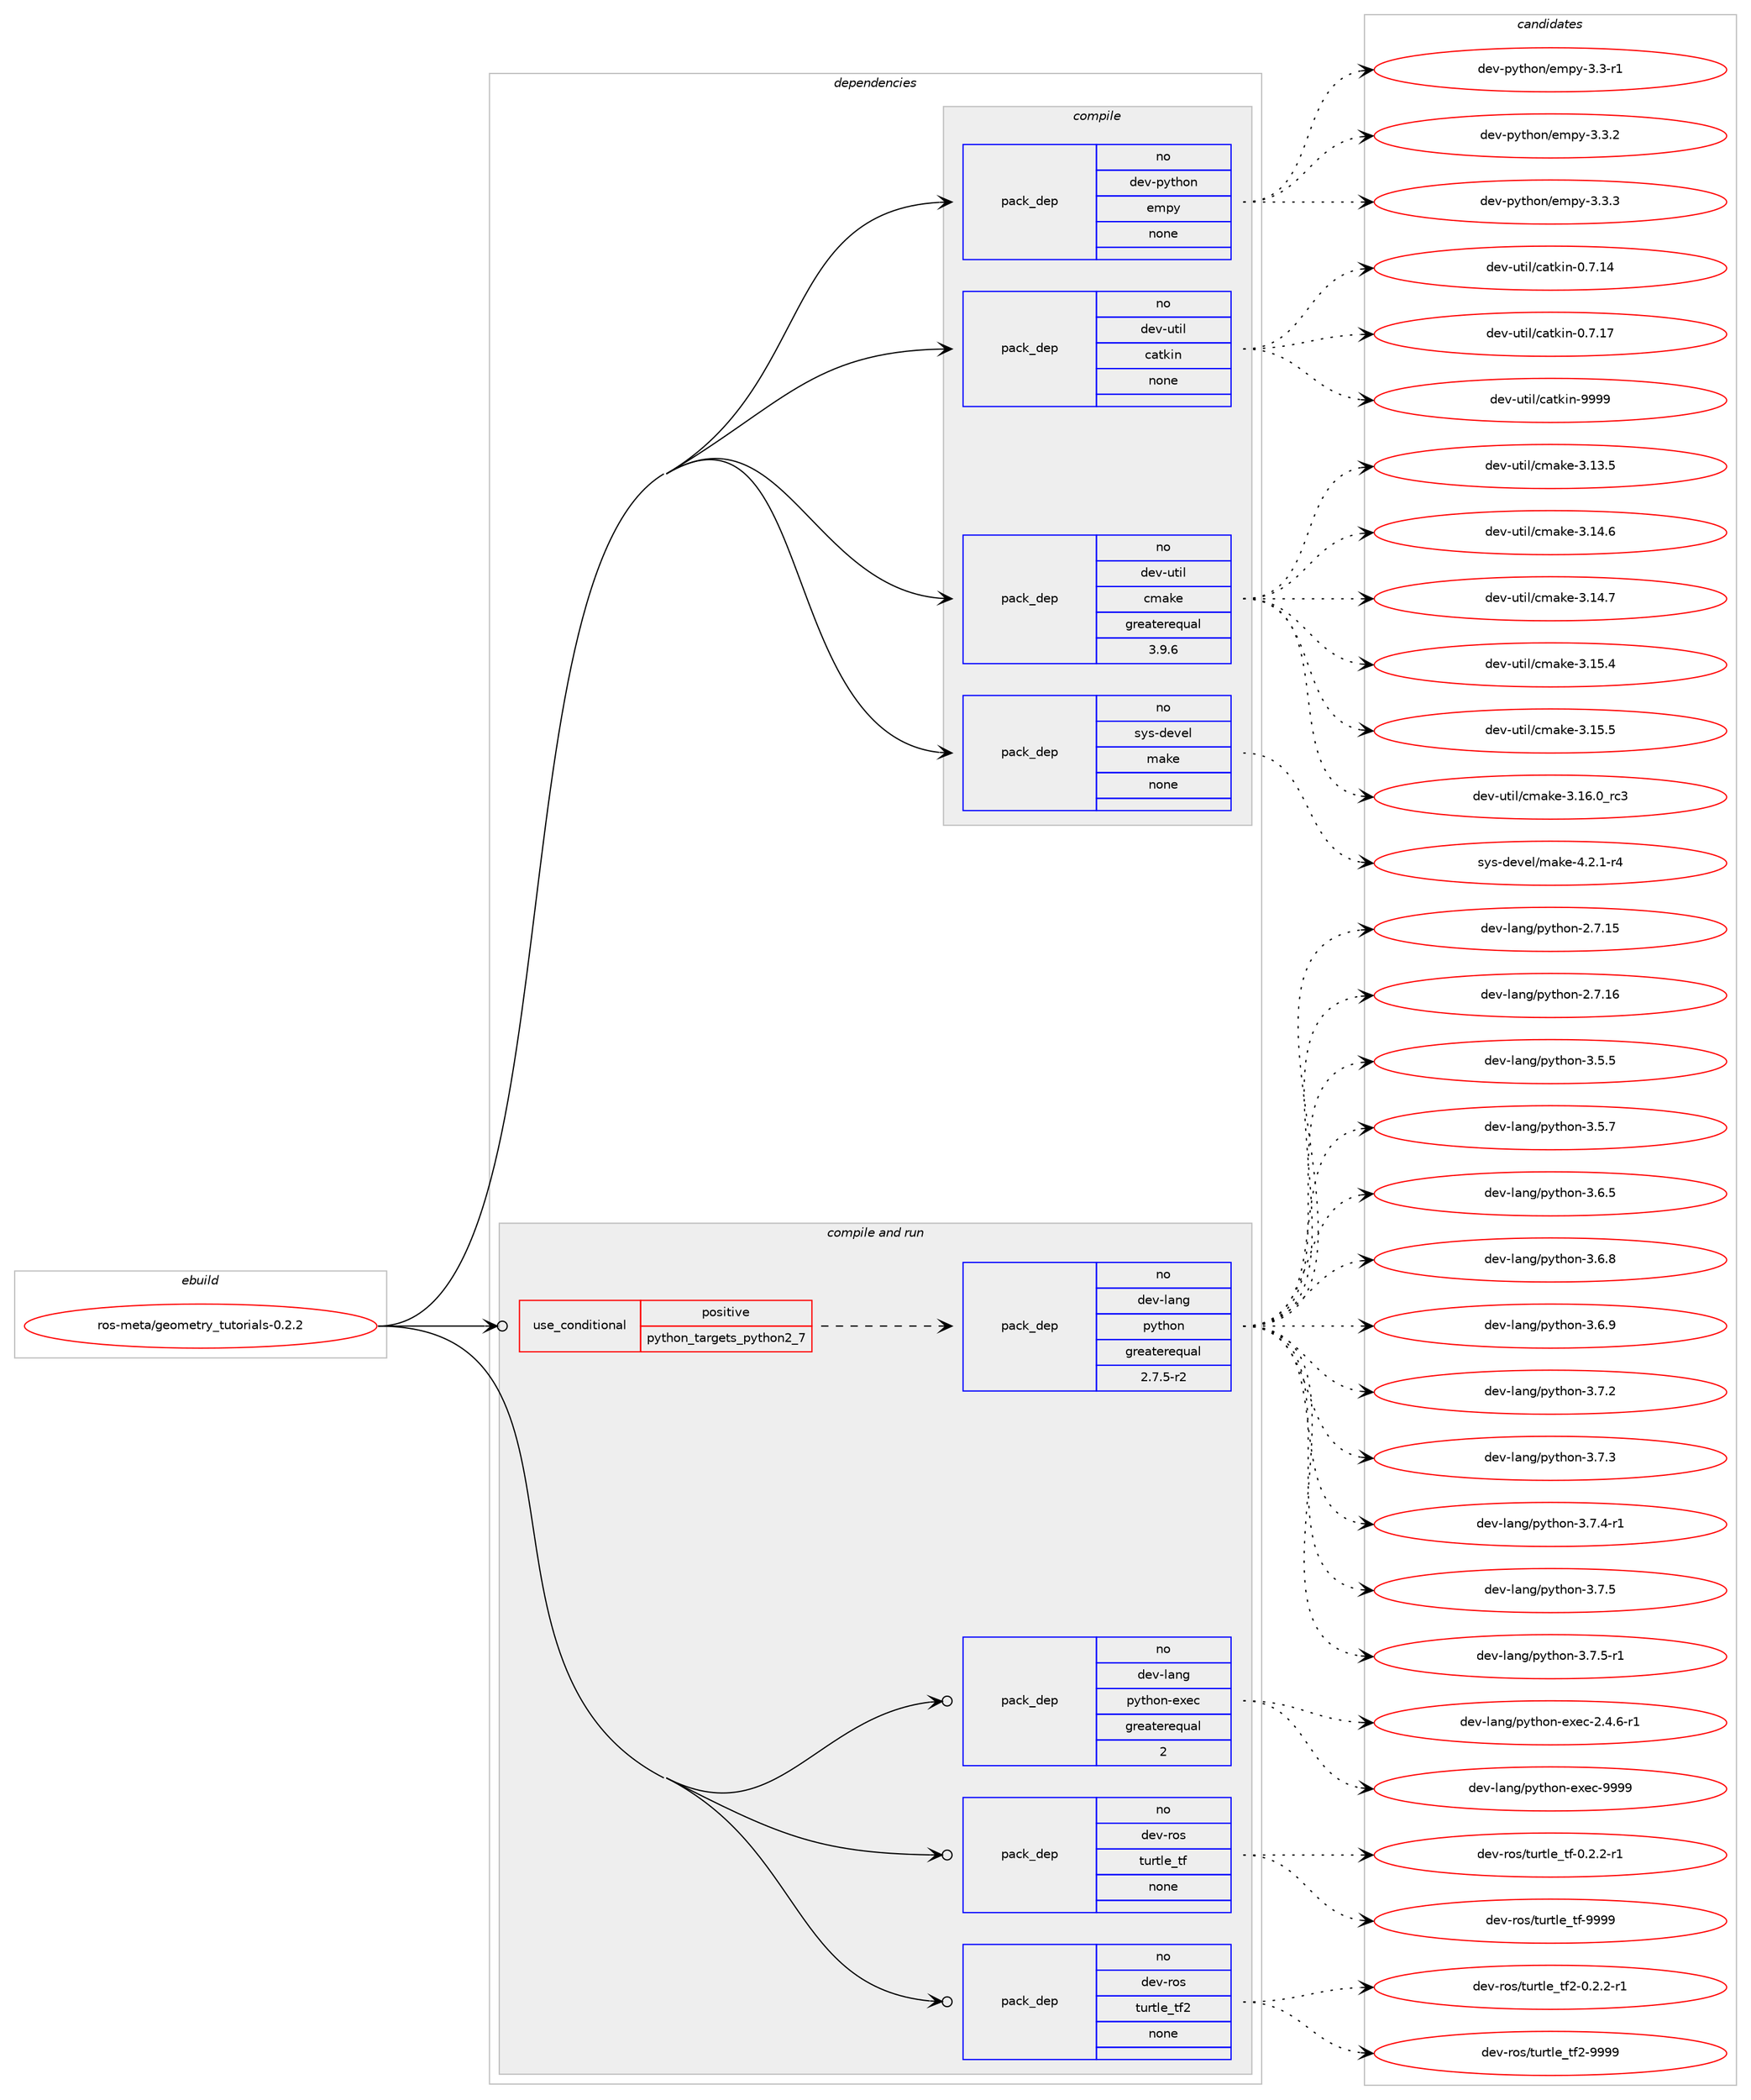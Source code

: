 digraph prolog {

# *************
# Graph options
# *************

newrank=true;
concentrate=true;
compound=true;
graph [rankdir=LR,fontname=Helvetica,fontsize=10,ranksep=1.5];#, ranksep=2.5, nodesep=0.2];
edge  [arrowhead=vee];
node  [fontname=Helvetica,fontsize=10];

# **********
# The ebuild
# **********

subgraph cluster_leftcol {
color=gray;
rank=same;
label=<<i>ebuild</i>>;
id [label="ros-meta/geometry_tutorials-0.2.2", color=red, width=4, href="../ros-meta/geometry_tutorials-0.2.2.svg"];
}

# ****************
# The dependencies
# ****************

subgraph cluster_midcol {
color=gray;
label=<<i>dependencies</i>>;
subgraph cluster_compile {
fillcolor="#eeeeee";
style=filled;
label=<<i>compile</i>>;
subgraph pack625456 {
dependency846755 [label=<<TABLE BORDER="0" CELLBORDER="1" CELLSPACING="0" CELLPADDING="4" WIDTH="220"><TR><TD ROWSPAN="6" CELLPADDING="30">pack_dep</TD></TR><TR><TD WIDTH="110">no</TD></TR><TR><TD>dev-python</TD></TR><TR><TD>empy</TD></TR><TR><TD>none</TD></TR><TR><TD></TD></TR></TABLE>>, shape=none, color=blue];
}
id:e -> dependency846755:w [weight=20,style="solid",arrowhead="vee"];
subgraph pack625457 {
dependency846756 [label=<<TABLE BORDER="0" CELLBORDER="1" CELLSPACING="0" CELLPADDING="4" WIDTH="220"><TR><TD ROWSPAN="6" CELLPADDING="30">pack_dep</TD></TR><TR><TD WIDTH="110">no</TD></TR><TR><TD>dev-util</TD></TR><TR><TD>catkin</TD></TR><TR><TD>none</TD></TR><TR><TD></TD></TR></TABLE>>, shape=none, color=blue];
}
id:e -> dependency846756:w [weight=20,style="solid",arrowhead="vee"];
subgraph pack625458 {
dependency846757 [label=<<TABLE BORDER="0" CELLBORDER="1" CELLSPACING="0" CELLPADDING="4" WIDTH="220"><TR><TD ROWSPAN="6" CELLPADDING="30">pack_dep</TD></TR><TR><TD WIDTH="110">no</TD></TR><TR><TD>dev-util</TD></TR><TR><TD>cmake</TD></TR><TR><TD>greaterequal</TD></TR><TR><TD>3.9.6</TD></TR></TABLE>>, shape=none, color=blue];
}
id:e -> dependency846757:w [weight=20,style="solid",arrowhead="vee"];
subgraph pack625459 {
dependency846758 [label=<<TABLE BORDER="0" CELLBORDER="1" CELLSPACING="0" CELLPADDING="4" WIDTH="220"><TR><TD ROWSPAN="6" CELLPADDING="30">pack_dep</TD></TR><TR><TD WIDTH="110">no</TD></TR><TR><TD>sys-devel</TD></TR><TR><TD>make</TD></TR><TR><TD>none</TD></TR><TR><TD></TD></TR></TABLE>>, shape=none, color=blue];
}
id:e -> dependency846758:w [weight=20,style="solid",arrowhead="vee"];
}
subgraph cluster_compileandrun {
fillcolor="#eeeeee";
style=filled;
label=<<i>compile and run</i>>;
subgraph cond206365 {
dependency846759 [label=<<TABLE BORDER="0" CELLBORDER="1" CELLSPACING="0" CELLPADDING="4"><TR><TD ROWSPAN="3" CELLPADDING="10">use_conditional</TD></TR><TR><TD>positive</TD></TR><TR><TD>python_targets_python2_7</TD></TR></TABLE>>, shape=none, color=red];
subgraph pack625460 {
dependency846760 [label=<<TABLE BORDER="0" CELLBORDER="1" CELLSPACING="0" CELLPADDING="4" WIDTH="220"><TR><TD ROWSPAN="6" CELLPADDING="30">pack_dep</TD></TR><TR><TD WIDTH="110">no</TD></TR><TR><TD>dev-lang</TD></TR><TR><TD>python</TD></TR><TR><TD>greaterequal</TD></TR><TR><TD>2.7.5-r2</TD></TR></TABLE>>, shape=none, color=blue];
}
dependency846759:e -> dependency846760:w [weight=20,style="dashed",arrowhead="vee"];
}
id:e -> dependency846759:w [weight=20,style="solid",arrowhead="odotvee"];
subgraph pack625461 {
dependency846761 [label=<<TABLE BORDER="0" CELLBORDER="1" CELLSPACING="0" CELLPADDING="4" WIDTH="220"><TR><TD ROWSPAN="6" CELLPADDING="30">pack_dep</TD></TR><TR><TD WIDTH="110">no</TD></TR><TR><TD>dev-lang</TD></TR><TR><TD>python-exec</TD></TR><TR><TD>greaterequal</TD></TR><TR><TD>2</TD></TR></TABLE>>, shape=none, color=blue];
}
id:e -> dependency846761:w [weight=20,style="solid",arrowhead="odotvee"];
subgraph pack625462 {
dependency846762 [label=<<TABLE BORDER="0" CELLBORDER="1" CELLSPACING="0" CELLPADDING="4" WIDTH="220"><TR><TD ROWSPAN="6" CELLPADDING="30">pack_dep</TD></TR><TR><TD WIDTH="110">no</TD></TR><TR><TD>dev-ros</TD></TR><TR><TD>turtle_tf</TD></TR><TR><TD>none</TD></TR><TR><TD></TD></TR></TABLE>>, shape=none, color=blue];
}
id:e -> dependency846762:w [weight=20,style="solid",arrowhead="odotvee"];
subgraph pack625463 {
dependency846763 [label=<<TABLE BORDER="0" CELLBORDER="1" CELLSPACING="0" CELLPADDING="4" WIDTH="220"><TR><TD ROWSPAN="6" CELLPADDING="30">pack_dep</TD></TR><TR><TD WIDTH="110">no</TD></TR><TR><TD>dev-ros</TD></TR><TR><TD>turtle_tf2</TD></TR><TR><TD>none</TD></TR><TR><TD></TD></TR></TABLE>>, shape=none, color=blue];
}
id:e -> dependency846763:w [weight=20,style="solid",arrowhead="odotvee"];
}
subgraph cluster_run {
fillcolor="#eeeeee";
style=filled;
label=<<i>run</i>>;
}
}

# **************
# The candidates
# **************

subgraph cluster_choices {
rank=same;
color=gray;
label=<<i>candidates</i>>;

subgraph choice625456 {
color=black;
nodesep=1;
choice1001011184511212111610411111047101109112121455146514511449 [label="dev-python/empy-3.3-r1", color=red, width=4,href="../dev-python/empy-3.3-r1.svg"];
choice1001011184511212111610411111047101109112121455146514650 [label="dev-python/empy-3.3.2", color=red, width=4,href="../dev-python/empy-3.3.2.svg"];
choice1001011184511212111610411111047101109112121455146514651 [label="dev-python/empy-3.3.3", color=red, width=4,href="../dev-python/empy-3.3.3.svg"];
dependency846755:e -> choice1001011184511212111610411111047101109112121455146514511449:w [style=dotted,weight="100"];
dependency846755:e -> choice1001011184511212111610411111047101109112121455146514650:w [style=dotted,weight="100"];
dependency846755:e -> choice1001011184511212111610411111047101109112121455146514651:w [style=dotted,weight="100"];
}
subgraph choice625457 {
color=black;
nodesep=1;
choice1001011184511711610510847999711610710511045484655464952 [label="dev-util/catkin-0.7.14", color=red, width=4,href="../dev-util/catkin-0.7.14.svg"];
choice1001011184511711610510847999711610710511045484655464955 [label="dev-util/catkin-0.7.17", color=red, width=4,href="../dev-util/catkin-0.7.17.svg"];
choice100101118451171161051084799971161071051104557575757 [label="dev-util/catkin-9999", color=red, width=4,href="../dev-util/catkin-9999.svg"];
dependency846756:e -> choice1001011184511711610510847999711610710511045484655464952:w [style=dotted,weight="100"];
dependency846756:e -> choice1001011184511711610510847999711610710511045484655464955:w [style=dotted,weight="100"];
dependency846756:e -> choice100101118451171161051084799971161071051104557575757:w [style=dotted,weight="100"];
}
subgraph choice625458 {
color=black;
nodesep=1;
choice1001011184511711610510847991099710710145514649514653 [label="dev-util/cmake-3.13.5", color=red, width=4,href="../dev-util/cmake-3.13.5.svg"];
choice1001011184511711610510847991099710710145514649524654 [label="dev-util/cmake-3.14.6", color=red, width=4,href="../dev-util/cmake-3.14.6.svg"];
choice1001011184511711610510847991099710710145514649524655 [label="dev-util/cmake-3.14.7", color=red, width=4,href="../dev-util/cmake-3.14.7.svg"];
choice1001011184511711610510847991099710710145514649534652 [label="dev-util/cmake-3.15.4", color=red, width=4,href="../dev-util/cmake-3.15.4.svg"];
choice1001011184511711610510847991099710710145514649534653 [label="dev-util/cmake-3.15.5", color=red, width=4,href="../dev-util/cmake-3.15.5.svg"];
choice1001011184511711610510847991099710710145514649544648951149951 [label="dev-util/cmake-3.16.0_rc3", color=red, width=4,href="../dev-util/cmake-3.16.0_rc3.svg"];
dependency846757:e -> choice1001011184511711610510847991099710710145514649514653:w [style=dotted,weight="100"];
dependency846757:e -> choice1001011184511711610510847991099710710145514649524654:w [style=dotted,weight="100"];
dependency846757:e -> choice1001011184511711610510847991099710710145514649524655:w [style=dotted,weight="100"];
dependency846757:e -> choice1001011184511711610510847991099710710145514649534652:w [style=dotted,weight="100"];
dependency846757:e -> choice1001011184511711610510847991099710710145514649534653:w [style=dotted,weight="100"];
dependency846757:e -> choice1001011184511711610510847991099710710145514649544648951149951:w [style=dotted,weight="100"];
}
subgraph choice625459 {
color=black;
nodesep=1;
choice1151211154510010111810110847109971071014552465046494511452 [label="sys-devel/make-4.2.1-r4", color=red, width=4,href="../sys-devel/make-4.2.1-r4.svg"];
dependency846758:e -> choice1151211154510010111810110847109971071014552465046494511452:w [style=dotted,weight="100"];
}
subgraph choice625460 {
color=black;
nodesep=1;
choice10010111845108971101034711212111610411111045504655464953 [label="dev-lang/python-2.7.15", color=red, width=4,href="../dev-lang/python-2.7.15.svg"];
choice10010111845108971101034711212111610411111045504655464954 [label="dev-lang/python-2.7.16", color=red, width=4,href="../dev-lang/python-2.7.16.svg"];
choice100101118451089711010347112121116104111110455146534653 [label="dev-lang/python-3.5.5", color=red, width=4,href="../dev-lang/python-3.5.5.svg"];
choice100101118451089711010347112121116104111110455146534655 [label="dev-lang/python-3.5.7", color=red, width=4,href="../dev-lang/python-3.5.7.svg"];
choice100101118451089711010347112121116104111110455146544653 [label="dev-lang/python-3.6.5", color=red, width=4,href="../dev-lang/python-3.6.5.svg"];
choice100101118451089711010347112121116104111110455146544656 [label="dev-lang/python-3.6.8", color=red, width=4,href="../dev-lang/python-3.6.8.svg"];
choice100101118451089711010347112121116104111110455146544657 [label="dev-lang/python-3.6.9", color=red, width=4,href="../dev-lang/python-3.6.9.svg"];
choice100101118451089711010347112121116104111110455146554650 [label="dev-lang/python-3.7.2", color=red, width=4,href="../dev-lang/python-3.7.2.svg"];
choice100101118451089711010347112121116104111110455146554651 [label="dev-lang/python-3.7.3", color=red, width=4,href="../dev-lang/python-3.7.3.svg"];
choice1001011184510897110103471121211161041111104551465546524511449 [label="dev-lang/python-3.7.4-r1", color=red, width=4,href="../dev-lang/python-3.7.4-r1.svg"];
choice100101118451089711010347112121116104111110455146554653 [label="dev-lang/python-3.7.5", color=red, width=4,href="../dev-lang/python-3.7.5.svg"];
choice1001011184510897110103471121211161041111104551465546534511449 [label="dev-lang/python-3.7.5-r1", color=red, width=4,href="../dev-lang/python-3.7.5-r1.svg"];
dependency846760:e -> choice10010111845108971101034711212111610411111045504655464953:w [style=dotted,weight="100"];
dependency846760:e -> choice10010111845108971101034711212111610411111045504655464954:w [style=dotted,weight="100"];
dependency846760:e -> choice100101118451089711010347112121116104111110455146534653:w [style=dotted,weight="100"];
dependency846760:e -> choice100101118451089711010347112121116104111110455146534655:w [style=dotted,weight="100"];
dependency846760:e -> choice100101118451089711010347112121116104111110455146544653:w [style=dotted,weight="100"];
dependency846760:e -> choice100101118451089711010347112121116104111110455146544656:w [style=dotted,weight="100"];
dependency846760:e -> choice100101118451089711010347112121116104111110455146544657:w [style=dotted,weight="100"];
dependency846760:e -> choice100101118451089711010347112121116104111110455146554650:w [style=dotted,weight="100"];
dependency846760:e -> choice100101118451089711010347112121116104111110455146554651:w [style=dotted,weight="100"];
dependency846760:e -> choice1001011184510897110103471121211161041111104551465546524511449:w [style=dotted,weight="100"];
dependency846760:e -> choice100101118451089711010347112121116104111110455146554653:w [style=dotted,weight="100"];
dependency846760:e -> choice1001011184510897110103471121211161041111104551465546534511449:w [style=dotted,weight="100"];
}
subgraph choice625461 {
color=black;
nodesep=1;
choice10010111845108971101034711212111610411111045101120101994550465246544511449 [label="dev-lang/python-exec-2.4.6-r1", color=red, width=4,href="../dev-lang/python-exec-2.4.6-r1.svg"];
choice10010111845108971101034711212111610411111045101120101994557575757 [label="dev-lang/python-exec-9999", color=red, width=4,href="../dev-lang/python-exec-9999.svg"];
dependency846761:e -> choice10010111845108971101034711212111610411111045101120101994550465246544511449:w [style=dotted,weight="100"];
dependency846761:e -> choice10010111845108971101034711212111610411111045101120101994557575757:w [style=dotted,weight="100"];
}
subgraph choice625462 {
color=black;
nodesep=1;
choice1001011184511411111547116117114116108101951161024548465046504511449 [label="dev-ros/turtle_tf-0.2.2-r1", color=red, width=4,href="../dev-ros/turtle_tf-0.2.2-r1.svg"];
choice1001011184511411111547116117114116108101951161024557575757 [label="dev-ros/turtle_tf-9999", color=red, width=4,href="../dev-ros/turtle_tf-9999.svg"];
dependency846762:e -> choice1001011184511411111547116117114116108101951161024548465046504511449:w [style=dotted,weight="100"];
dependency846762:e -> choice1001011184511411111547116117114116108101951161024557575757:w [style=dotted,weight="100"];
}
subgraph choice625463 {
color=black;
nodesep=1;
choice100101118451141111154711611711411610810195116102504548465046504511449 [label="dev-ros/turtle_tf2-0.2.2-r1", color=red, width=4,href="../dev-ros/turtle_tf2-0.2.2-r1.svg"];
choice100101118451141111154711611711411610810195116102504557575757 [label="dev-ros/turtle_tf2-9999", color=red, width=4,href="../dev-ros/turtle_tf2-9999.svg"];
dependency846763:e -> choice100101118451141111154711611711411610810195116102504548465046504511449:w [style=dotted,weight="100"];
dependency846763:e -> choice100101118451141111154711611711411610810195116102504557575757:w [style=dotted,weight="100"];
}
}

}
